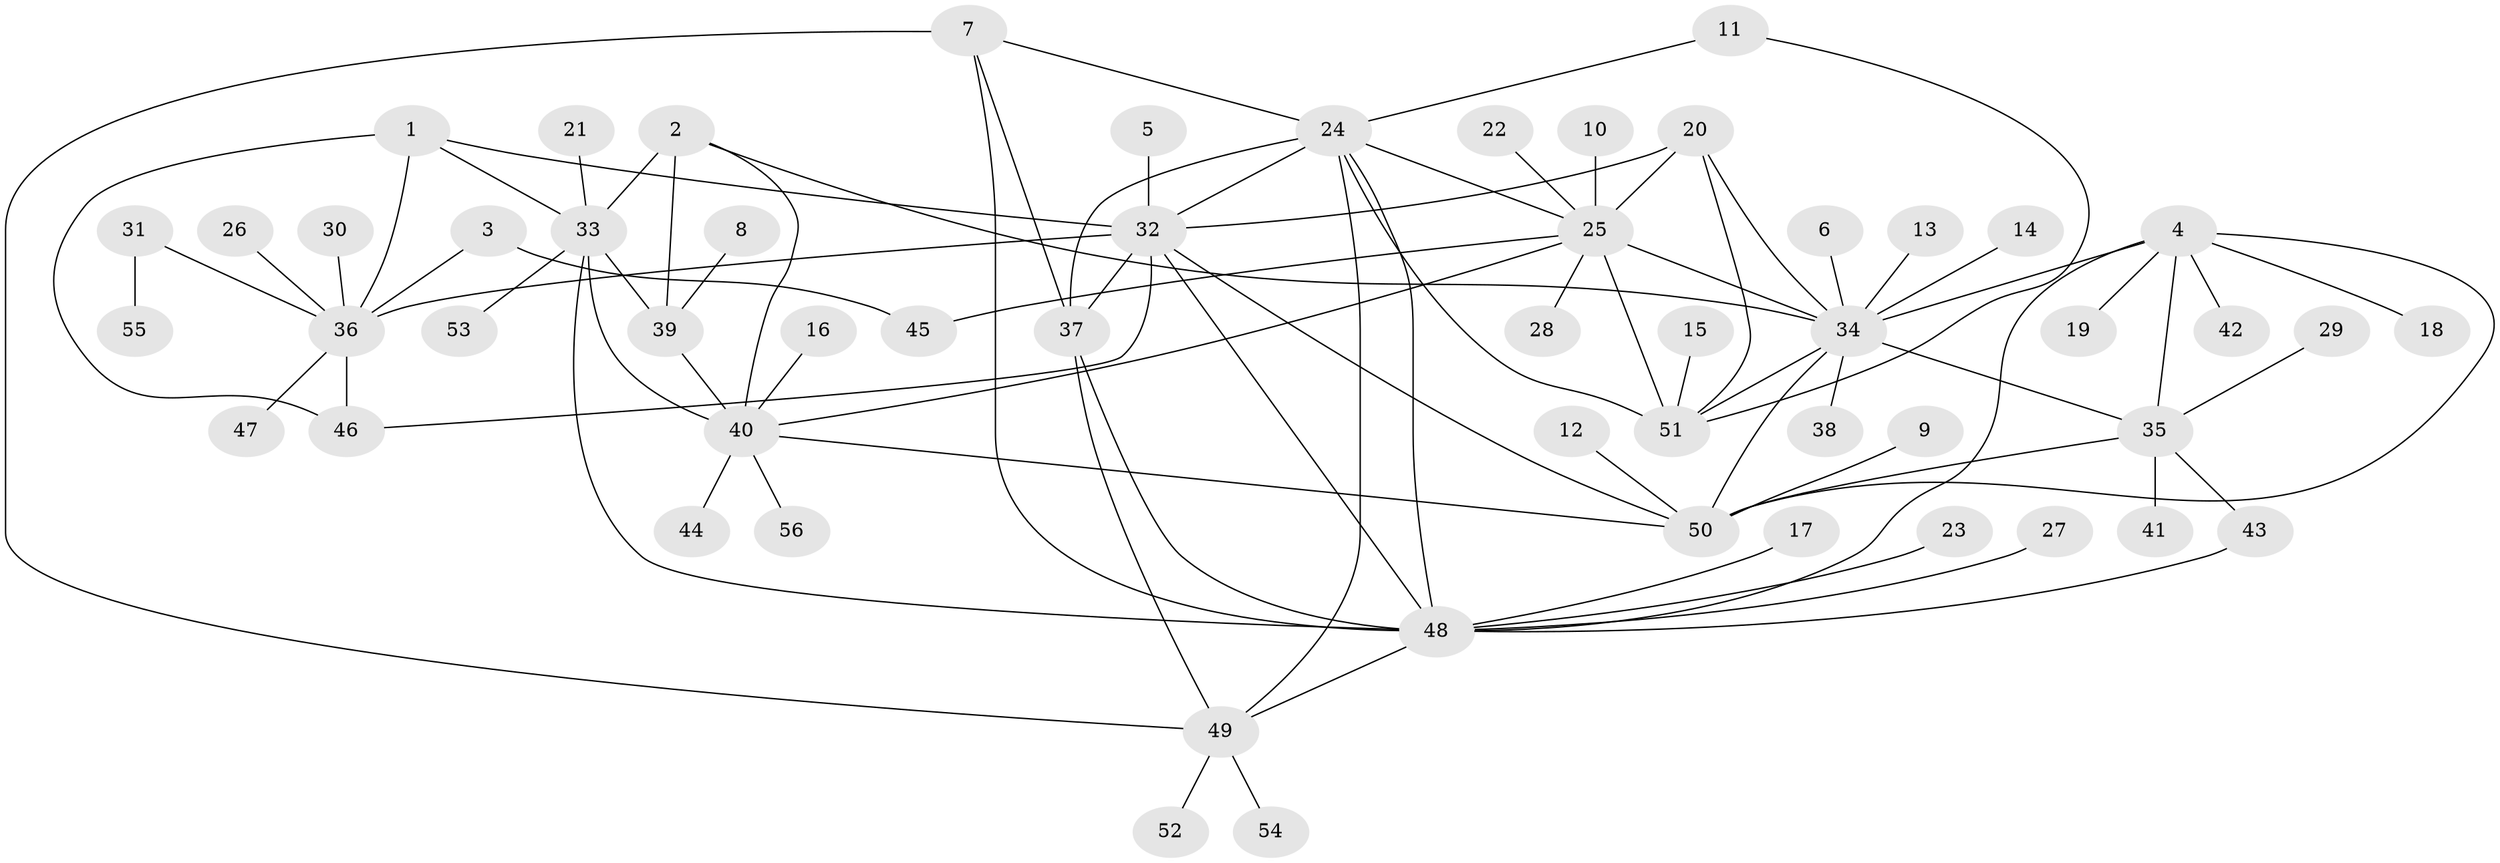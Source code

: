 // original degree distribution, {6: 0.026785714285714284, 7: 0.026785714285714284, 10: 0.026785714285714284, 9: 0.03571428571428571, 4: 0.026785714285714284, 11: 0.017857142857142856, 5: 0.044642857142857144, 13: 0.017857142857142856, 8: 0.008928571428571428, 2: 0.17857142857142858, 1: 0.5625, 3: 0.026785714285714284}
// Generated by graph-tools (version 1.1) at 2025/46/03/06/25 01:46:57]
// undirected, 56 vertices, 86 edges
graph export_dot {
graph [start="1"]
  node [color=gray90,style=filled];
  1;
  2;
  3;
  4;
  5;
  6;
  7;
  8;
  9;
  10;
  11;
  12;
  13;
  14;
  15;
  16;
  17;
  18;
  19;
  20;
  21;
  22;
  23;
  24;
  25;
  26;
  27;
  28;
  29;
  30;
  31;
  32;
  33;
  34;
  35;
  36;
  37;
  38;
  39;
  40;
  41;
  42;
  43;
  44;
  45;
  46;
  47;
  48;
  49;
  50;
  51;
  52;
  53;
  54;
  55;
  56;
  1 -- 32 [weight=2.0];
  1 -- 33 [weight=1.0];
  1 -- 36 [weight=2.0];
  1 -- 46 [weight=2.0];
  2 -- 33 [weight=2.0];
  2 -- 34 [weight=1.0];
  2 -- 39 [weight=2.0];
  2 -- 40 [weight=2.0];
  3 -- 36 [weight=1.0];
  3 -- 45 [weight=1.0];
  4 -- 18 [weight=1.0];
  4 -- 19 [weight=1.0];
  4 -- 34 [weight=2.0];
  4 -- 35 [weight=2.0];
  4 -- 42 [weight=1.0];
  4 -- 48 [weight=1.0];
  4 -- 50 [weight=2.0];
  5 -- 32 [weight=1.0];
  6 -- 34 [weight=1.0];
  7 -- 24 [weight=1.0];
  7 -- 37 [weight=1.0];
  7 -- 48 [weight=1.0];
  7 -- 49 [weight=1.0];
  8 -- 39 [weight=1.0];
  9 -- 50 [weight=1.0];
  10 -- 25 [weight=1.0];
  11 -- 24 [weight=1.0];
  11 -- 51 [weight=1.0];
  12 -- 50 [weight=1.0];
  13 -- 34 [weight=1.0];
  14 -- 34 [weight=1.0];
  15 -- 51 [weight=1.0];
  16 -- 40 [weight=1.0];
  17 -- 48 [weight=1.0];
  20 -- 25 [weight=2.0];
  20 -- 32 [weight=1.0];
  20 -- 34 [weight=2.0];
  20 -- 51 [weight=2.0];
  21 -- 33 [weight=1.0];
  22 -- 25 [weight=1.0];
  23 -- 48 [weight=1.0];
  24 -- 25 [weight=1.0];
  24 -- 32 [weight=1.0];
  24 -- 37 [weight=1.0];
  24 -- 48 [weight=1.0];
  24 -- 49 [weight=1.0];
  24 -- 51 [weight=1.0];
  25 -- 28 [weight=1.0];
  25 -- 34 [weight=2.0];
  25 -- 40 [weight=1.0];
  25 -- 45 [weight=1.0];
  25 -- 51 [weight=1.0];
  26 -- 36 [weight=1.0];
  27 -- 48 [weight=1.0];
  29 -- 35 [weight=1.0];
  30 -- 36 [weight=1.0];
  31 -- 36 [weight=1.0];
  31 -- 55 [weight=1.0];
  32 -- 36 [weight=1.0];
  32 -- 37 [weight=1.0];
  32 -- 46 [weight=1.0];
  32 -- 48 [weight=1.0];
  32 -- 50 [weight=1.0];
  33 -- 39 [weight=1.0];
  33 -- 40 [weight=1.0];
  33 -- 48 [weight=1.0];
  33 -- 53 [weight=1.0];
  34 -- 35 [weight=1.0];
  34 -- 38 [weight=1.0];
  34 -- 50 [weight=1.0];
  34 -- 51 [weight=1.0];
  35 -- 41 [weight=1.0];
  35 -- 43 [weight=1.0];
  35 -- 50 [weight=1.0];
  36 -- 46 [weight=1.0];
  36 -- 47 [weight=1.0];
  37 -- 48 [weight=1.0];
  37 -- 49 [weight=1.0];
  39 -- 40 [weight=1.0];
  40 -- 44 [weight=1.0];
  40 -- 50 [weight=1.0];
  40 -- 56 [weight=1.0];
  43 -- 48 [weight=1.0];
  48 -- 49 [weight=1.0];
  49 -- 52 [weight=1.0];
  49 -- 54 [weight=1.0];
}
